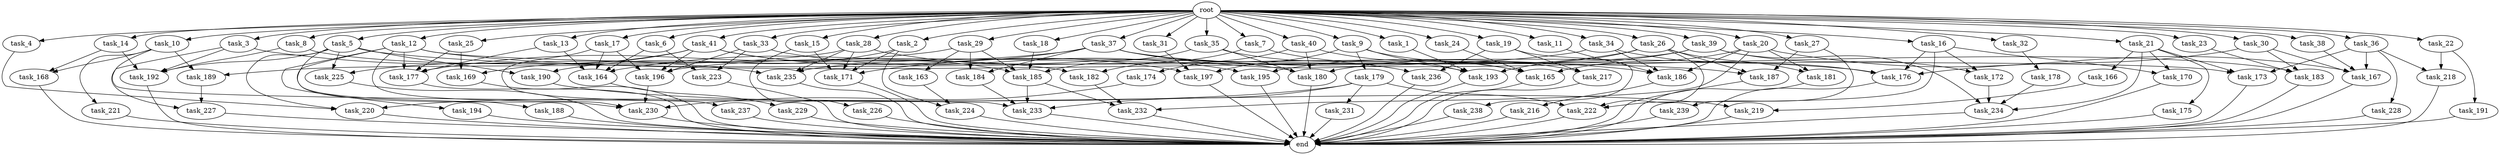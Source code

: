 digraph G {
  root [size="0.000000"];
  task_1 [size="102.400000"];
  task_2 [size="102.400000"];
  task_3 [size="102.400000"];
  task_4 [size="102.400000"];
  task_5 [size="102.400000"];
  task_6 [size="102.400000"];
  task_7 [size="102.400000"];
  task_8 [size="102.400000"];
  task_9 [size="102.400000"];
  task_10 [size="102.400000"];
  task_11 [size="102.400000"];
  task_12 [size="102.400000"];
  task_13 [size="102.400000"];
  task_14 [size="102.400000"];
  task_15 [size="102.400000"];
  task_16 [size="102.400000"];
  task_17 [size="102.400000"];
  task_18 [size="102.400000"];
  task_19 [size="102.400000"];
  task_20 [size="102.400000"];
  task_21 [size="102.400000"];
  task_22 [size="102.400000"];
  task_23 [size="102.400000"];
  task_24 [size="102.400000"];
  task_25 [size="102.400000"];
  task_26 [size="102.400000"];
  task_27 [size="102.400000"];
  task_28 [size="102.400000"];
  task_29 [size="102.400000"];
  task_30 [size="102.400000"];
  task_31 [size="102.400000"];
  task_32 [size="102.400000"];
  task_33 [size="102.400000"];
  task_34 [size="102.400000"];
  task_35 [size="102.400000"];
  task_36 [size="102.400000"];
  task_37 [size="102.400000"];
  task_38 [size="102.400000"];
  task_39 [size="102.400000"];
  task_40 [size="102.400000"];
  task_41 [size="102.400000"];
  task_163 [size="7730941132.800000"];
  task_164 [size="88476326297.600006"];
  task_165 [size="110810156236.800003"];
  task_166 [size="54975581388.800003"];
  task_167 [size="172657685299.200012"];
  task_168 [size="124554051584.000000"];
  task_169 [size="85899345920.000000"];
  task_170 [size="124554051584.000000"];
  task_171 [size="104797202022.400009"];
  task_172 [size="139156940390.399994"];
  task_173 [size="144310901145.600006"];
  task_174 [size="13743895347.200001"];
  task_175 [size="54975581388.800003"];
  task_176 [size="139156940390.399994"];
  task_177 [size="135720966553.600006"];
  task_178 [size="3435973836.800000"];
  task_179 [size="85899345920.000000"];
  task_180 [size="156336809574.399994"];
  task_181 [size="17179869184.000000"];
  task_182 [size="44667659878.400002"];
  task_183 [size="46385646796.800003"];
  task_184 [size="15461882265.600000"];
  task_185 [size="177811646054.400024"];
  task_186 [size="36936718745.599998"];
  task_187 [size="20615843020.800003"];
  task_188 [size="3435973836.800000"];
  task_189 [size="73014444032.000000"];
  task_190 [size="38654705664.000000"];
  task_191 [size="3435973836.800000"];
  task_192 [size="186401580646.400024"];
  task_193 [size="162349763788.800018"];
  task_194 [size="3435973836.800000"];
  task_195 [size="89335319756.800003"];
  task_196 [size="127990025420.800003"];
  task_197 [size="124554051584.000000"];
  task_216 [size="13743895347.200001"];
  task_217 [size="116823110451.200012"];
  task_218 [size="89335319756.800003"];
  task_219 [size="42949672960.000000"];
  task_220 [size="89335319756.800003"];
  task_221 [size="69578470195.199997"];
  task_222 [size="127990025420.800003"];
  task_223 [size="93630287052.800003"];
  task_224 [size="15461882265.600000"];
  task_225 [size="61847529062.400002"];
  task_226 [size="85899345920.000000"];
  task_227 [size="155477816115.200012"];
  task_228 [size="85899345920.000000"];
  task_229 [size="54975581388.800003"];
  task_230 [size="97066260889.600006"];
  task_231 [size="54975581388.800003"];
  task_232 [size="58411555225.600006"];
  task_233 [size="210453397504.000000"];
  task_234 [size="197568495616.000000"];
  task_235 [size="142592914227.200012"];
  task_236 [size="38654705664.000000"];
  task_237 [size="3435973836.800000"];
  task_238 [size="30923764531.200001"];
  task_239 [size="13743895347.200001"];
  end [size="0.000000"];

  root -> task_1 [size="1.000000"];
  root -> task_2 [size="1.000000"];
  root -> task_3 [size="1.000000"];
  root -> task_4 [size="1.000000"];
  root -> task_5 [size="1.000000"];
  root -> task_6 [size="1.000000"];
  root -> task_7 [size="1.000000"];
  root -> task_8 [size="1.000000"];
  root -> task_9 [size="1.000000"];
  root -> task_10 [size="1.000000"];
  root -> task_11 [size="1.000000"];
  root -> task_12 [size="1.000000"];
  root -> task_13 [size="1.000000"];
  root -> task_14 [size="1.000000"];
  root -> task_15 [size="1.000000"];
  root -> task_16 [size="1.000000"];
  root -> task_17 [size="1.000000"];
  root -> task_18 [size="1.000000"];
  root -> task_19 [size="1.000000"];
  root -> task_20 [size="1.000000"];
  root -> task_21 [size="1.000000"];
  root -> task_22 [size="1.000000"];
  root -> task_23 [size="1.000000"];
  root -> task_24 [size="1.000000"];
  root -> task_25 [size="1.000000"];
  root -> task_26 [size="1.000000"];
  root -> task_27 [size="1.000000"];
  root -> task_28 [size="1.000000"];
  root -> task_29 [size="1.000000"];
  root -> task_30 [size="1.000000"];
  root -> task_31 [size="1.000000"];
  root -> task_32 [size="1.000000"];
  root -> task_33 [size="1.000000"];
  root -> task_34 [size="1.000000"];
  root -> task_35 [size="1.000000"];
  root -> task_36 [size="1.000000"];
  root -> task_37 [size="1.000000"];
  root -> task_38 [size="1.000000"];
  root -> task_39 [size="1.000000"];
  root -> task_40 [size="1.000000"];
  root -> task_41 [size="1.000000"];
  task_1 -> task_193 [size="33554432.000000"];
  task_2 -> task_171 [size="75497472.000000"];
  task_2 -> task_190 [size="75497472.000000"];
  task_2 -> task_224 [size="75497472.000000"];
  task_3 -> task_192 [size="679477248.000000"];
  task_3 -> task_227 [size="679477248.000000"];
  task_3 -> task_235 [size="679477248.000000"];
  task_4 -> task_220 [size="33554432.000000"];
  task_5 -> task_176 [size="301989888.000000"];
  task_5 -> task_190 [size="301989888.000000"];
  task_5 -> task_192 [size="301989888.000000"];
  task_5 -> task_220 [size="301989888.000000"];
  task_5 -> task_225 [size="301989888.000000"];
  task_5 -> task_230 [size="301989888.000000"];
  task_6 -> task_164 [size="75497472.000000"];
  task_6 -> task_223 [size="75497472.000000"];
  task_7 -> task_165 [size="134217728.000000"];
  task_7 -> task_182 [size="134217728.000000"];
  task_8 -> task_182 [size="301989888.000000"];
  task_8 -> task_192 [size="301989888.000000"];
  task_9 -> task_179 [size="838860800.000000"];
  task_9 -> task_193 [size="838860800.000000"];
  task_9 -> task_197 [size="838860800.000000"];
  task_9 -> task_217 [size="838860800.000000"];
  task_10 -> task_168 [size="679477248.000000"];
  task_10 -> task_189 [size="679477248.000000"];
  task_10 -> task_221 [size="679477248.000000"];
  task_10 -> task_233 [size="679477248.000000"];
  task_11 -> task_186 [size="75497472.000000"];
  task_12 -> task_173 [size="33554432.000000"];
  task_12 -> task_177 [size="33554432.000000"];
  task_12 -> task_187 [size="33554432.000000"];
  task_12 -> task_188 [size="33554432.000000"];
  task_12 -> task_194 [size="33554432.000000"];
  task_12 -> task_230 [size="33554432.000000"];
  task_13 -> task_164 [size="679477248.000000"];
  task_13 -> task_177 [size="679477248.000000"];
  task_14 -> task_168 [size="536870912.000000"];
  task_14 -> task_192 [size="536870912.000000"];
  task_15 -> task_171 [size="838860800.000000"];
  task_15 -> task_226 [size="838860800.000000"];
  task_16 -> task_170 [size="679477248.000000"];
  task_16 -> task_172 [size="679477248.000000"];
  task_16 -> task_176 [size="679477248.000000"];
  task_16 -> task_222 [size="679477248.000000"];
  task_17 -> task_164 [size="33554432.000000"];
  task_17 -> task_196 [size="33554432.000000"];
  task_17 -> task_237 [size="33554432.000000"];
  task_18 -> task_185 [size="679477248.000000"];
  task_19 -> task_217 [size="301989888.000000"];
  task_19 -> task_236 [size="301989888.000000"];
  task_19 -> task_238 [size="301989888.000000"];
  task_20 -> task_165 [size="134217728.000000"];
  task_20 -> task_167 [size="134217728.000000"];
  task_20 -> task_181 [size="134217728.000000"];
  task_20 -> task_186 [size="134217728.000000"];
  task_20 -> task_232 [size="134217728.000000"];
  task_21 -> task_166 [size="536870912.000000"];
  task_21 -> task_170 [size="536870912.000000"];
  task_21 -> task_173 [size="536870912.000000"];
  task_21 -> task_175 [size="536870912.000000"];
  task_21 -> task_234 [size="536870912.000000"];
  task_22 -> task_191 [size="33554432.000000"];
  task_22 -> task_218 [size="33554432.000000"];
  task_23 -> task_183 [size="75497472.000000"];
  task_24 -> task_165 [size="679477248.000000"];
  task_25 -> task_169 [size="536870912.000000"];
  task_25 -> task_177 [size="536870912.000000"];
  task_26 -> task_181 [size="33554432.000000"];
  task_26 -> task_187 [size="33554432.000000"];
  task_26 -> task_193 [size="33554432.000000"];
  task_26 -> task_195 [size="33554432.000000"];
  task_26 -> task_222 [size="33554432.000000"];
  task_27 -> task_187 [size="134217728.000000"];
  task_27 -> task_239 [size="134217728.000000"];
  task_28 -> task_171 [size="33554432.000000"];
  task_28 -> task_180 [size="33554432.000000"];
  task_28 -> task_189 [size="33554432.000000"];
  task_28 -> task_235 [size="33554432.000000"];
  task_29 -> task_163 [size="75497472.000000"];
  task_29 -> task_177 [size="75497472.000000"];
  task_29 -> task_184 [size="75497472.000000"];
  task_29 -> task_185 [size="75497472.000000"];
  task_30 -> task_167 [size="301989888.000000"];
  task_30 -> task_176 [size="301989888.000000"];
  task_30 -> task_183 [size="301989888.000000"];
  task_31 -> task_197 [size="75497472.000000"];
  task_32 -> task_178 [size="33554432.000000"];
  task_33 -> task_195 [size="838860800.000000"];
  task_33 -> task_196 [size="838860800.000000"];
  task_33 -> task_223 [size="838860800.000000"];
  task_34 -> task_176 [size="75497472.000000"];
  task_34 -> task_186 [size="75497472.000000"];
  task_34 -> task_196 [size="75497472.000000"];
  task_35 -> task_180 [size="679477248.000000"];
  task_35 -> task_185 [size="679477248.000000"];
  task_35 -> task_193 [size="679477248.000000"];
  task_36 -> task_167 [size="838860800.000000"];
  task_36 -> task_173 [size="838860800.000000"];
  task_36 -> task_218 [size="838860800.000000"];
  task_36 -> task_228 [size="838860800.000000"];
  task_37 -> task_164 [size="75497472.000000"];
  task_37 -> task_171 [size="75497472.000000"];
  task_37 -> task_183 [size="75497472.000000"];
  task_37 -> task_184 [size="75497472.000000"];
  task_37 -> task_186 [size="75497472.000000"];
  task_37 -> task_236 [size="75497472.000000"];
  task_38 -> task_167 [size="411041792.000000"];
  task_39 -> task_172 [size="679477248.000000"];
  task_39 -> task_180 [size="679477248.000000"];
  task_39 -> task_234 [size="679477248.000000"];
  task_39 -> task_235 [size="679477248.000000"];
  task_40 -> task_165 [size="134217728.000000"];
  task_40 -> task_174 [size="134217728.000000"];
  task_40 -> task_180 [size="134217728.000000"];
  task_41 -> task_169 [size="301989888.000000"];
  task_41 -> task_185 [size="301989888.000000"];
  task_41 -> task_196 [size="301989888.000000"];
  task_41 -> task_197 [size="301989888.000000"];
  task_41 -> task_225 [size="301989888.000000"];
  task_163 -> task_224 [size="75497472.000000"];
  task_164 -> task_229 [size="536870912.000000"];
  task_165 -> end [size="1.000000"];
  task_166 -> task_219 [size="209715200.000000"];
  task_167 -> end [size="1.000000"];
  task_168 -> end [size="1.000000"];
  task_169 -> end [size="1.000000"];
  task_170 -> end [size="1.000000"];
  task_171 -> end [size="1.000000"];
  task_172 -> task_234 [size="33554432.000000"];
  task_173 -> end [size="1.000000"];
  task_174 -> task_230 [size="536870912.000000"];
  task_175 -> end [size="1.000000"];
  task_176 -> end [size="1.000000"];
  task_177 -> end [size="1.000000"];
  task_178 -> task_234 [size="679477248.000000"];
  task_179 -> task_220 [size="536870912.000000"];
  task_179 -> task_222 [size="536870912.000000"];
  task_179 -> task_231 [size="536870912.000000"];
  task_179 -> task_233 [size="536870912.000000"];
  task_180 -> end [size="1.000000"];
  task_181 -> end [size="1.000000"];
  task_182 -> task_232 [size="134217728.000000"];
  task_183 -> end [size="1.000000"];
  task_184 -> task_233 [size="536870912.000000"];
  task_185 -> task_232 [size="301989888.000000"];
  task_185 -> task_233 [size="301989888.000000"];
  task_186 -> task_216 [size="134217728.000000"];
  task_187 -> end [size="1.000000"];
  task_188 -> end [size="1.000000"];
  task_189 -> task_227 [size="838860800.000000"];
  task_190 -> task_219 [size="209715200.000000"];
  task_191 -> end [size="1.000000"];
  task_192 -> end [size="1.000000"];
  task_193 -> end [size="1.000000"];
  task_194 -> end [size="1.000000"];
  task_195 -> end [size="1.000000"];
  task_196 -> task_230 [size="75497472.000000"];
  task_197 -> end [size="1.000000"];
  task_216 -> end [size="1.000000"];
  task_217 -> end [size="1.000000"];
  task_218 -> end [size="1.000000"];
  task_219 -> end [size="1.000000"];
  task_220 -> end [size="1.000000"];
  task_221 -> end [size="1.000000"];
  task_222 -> end [size="1.000000"];
  task_223 -> end [size="1.000000"];
  task_224 -> end [size="1.000000"];
  task_225 -> end [size="1.000000"];
  task_226 -> end [size="1.000000"];
  task_227 -> end [size="1.000000"];
  task_228 -> end [size="1.000000"];
  task_229 -> end [size="1.000000"];
  task_230 -> end [size="1.000000"];
  task_231 -> end [size="1.000000"];
  task_232 -> end [size="1.000000"];
  task_233 -> end [size="1.000000"];
  task_234 -> end [size="1.000000"];
  task_235 -> end [size="1.000000"];
  task_236 -> end [size="1.000000"];
  task_237 -> end [size="1.000000"];
  task_238 -> end [size="1.000000"];
  task_239 -> end [size="1.000000"];
}
